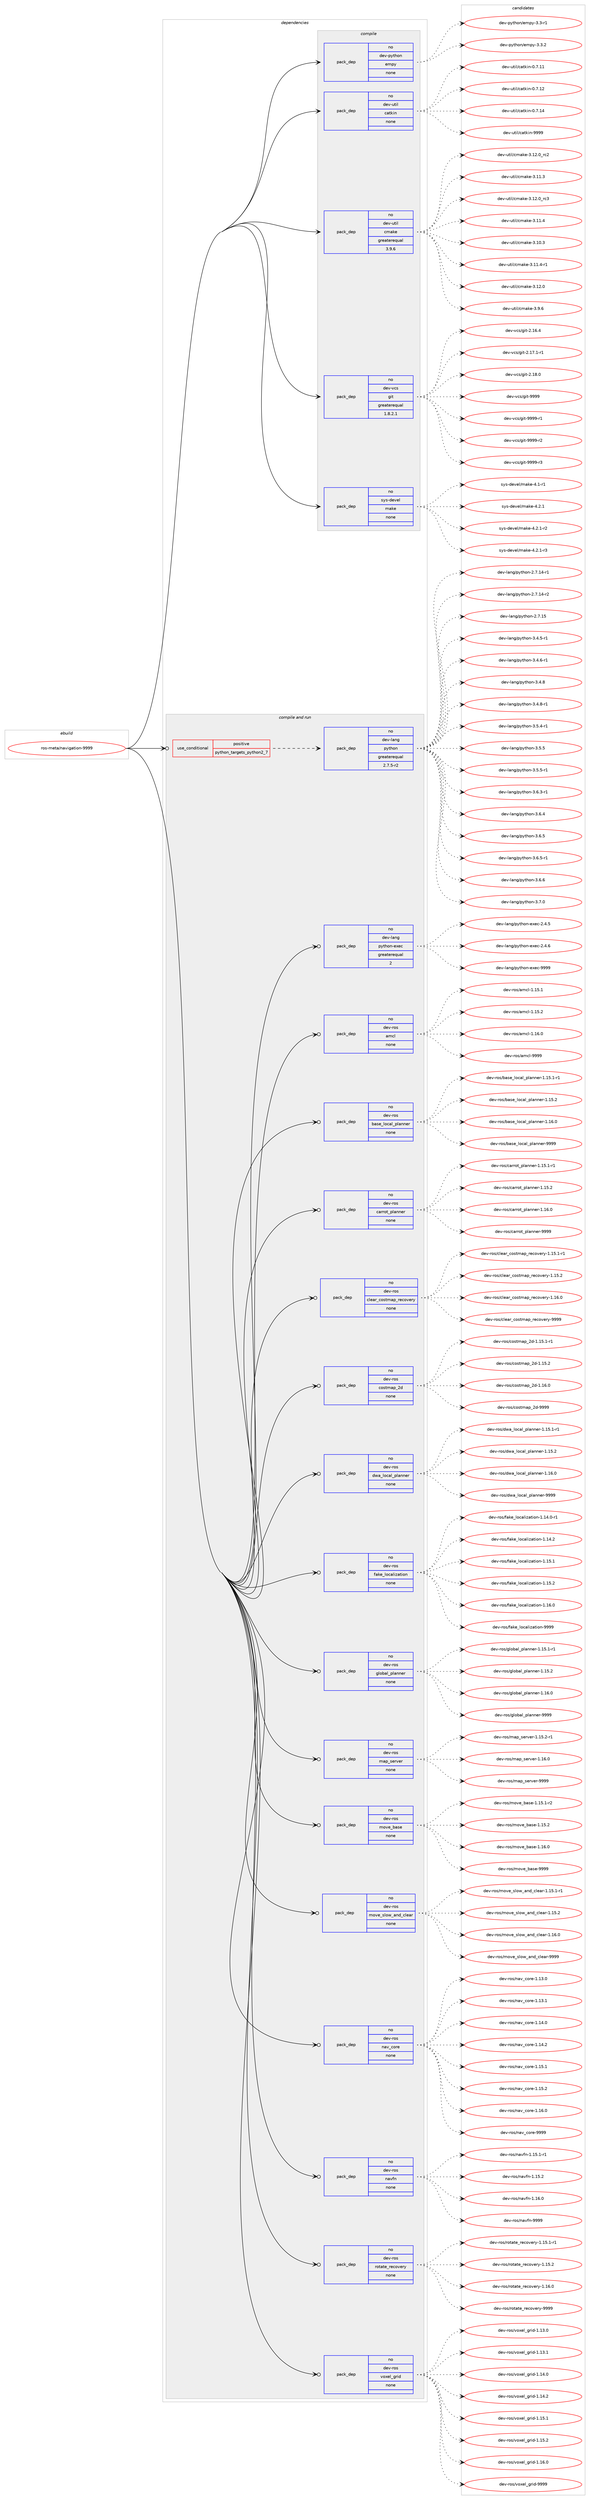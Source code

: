 digraph prolog {

# *************
# Graph options
# *************

newrank=true;
concentrate=true;
compound=true;
graph [rankdir=LR,fontname=Helvetica,fontsize=10,ranksep=1.5];#, ranksep=2.5, nodesep=0.2];
edge  [arrowhead=vee];
node  [fontname=Helvetica,fontsize=10];

# **********
# The ebuild
# **********

subgraph cluster_leftcol {
color=gray;
rank=same;
label=<<i>ebuild</i>>;
id [label="ros-meta/navigation-9999", color=red, width=4, href="../ros-meta/navigation-9999.svg"];
}

# ****************
# The dependencies
# ****************

subgraph cluster_midcol {
color=gray;
label=<<i>dependencies</i>>;
subgraph cluster_compile {
fillcolor="#eeeeee";
style=filled;
label=<<i>compile</i>>;
subgraph pack1060 {
dependency1500 [label=<<TABLE BORDER="0" CELLBORDER="1" CELLSPACING="0" CELLPADDING="4" WIDTH="220"><TR><TD ROWSPAN="6" CELLPADDING="30">pack_dep</TD></TR><TR><TD WIDTH="110">no</TD></TR><TR><TD>dev-python</TD></TR><TR><TD>empy</TD></TR><TR><TD>none</TD></TR><TR><TD></TD></TR></TABLE>>, shape=none, color=blue];
}
id:e -> dependency1500:w [weight=20,style="solid",arrowhead="vee"];
subgraph pack1061 {
dependency1501 [label=<<TABLE BORDER="0" CELLBORDER="1" CELLSPACING="0" CELLPADDING="4" WIDTH="220"><TR><TD ROWSPAN="6" CELLPADDING="30">pack_dep</TD></TR><TR><TD WIDTH="110">no</TD></TR><TR><TD>dev-util</TD></TR><TR><TD>catkin</TD></TR><TR><TD>none</TD></TR><TR><TD></TD></TR></TABLE>>, shape=none, color=blue];
}
id:e -> dependency1501:w [weight=20,style="solid",arrowhead="vee"];
subgraph pack1062 {
dependency1502 [label=<<TABLE BORDER="0" CELLBORDER="1" CELLSPACING="0" CELLPADDING="4" WIDTH="220"><TR><TD ROWSPAN="6" CELLPADDING="30">pack_dep</TD></TR><TR><TD WIDTH="110">no</TD></TR><TR><TD>dev-util</TD></TR><TR><TD>cmake</TD></TR><TR><TD>greaterequal</TD></TR><TR><TD>3.9.6</TD></TR></TABLE>>, shape=none, color=blue];
}
id:e -> dependency1502:w [weight=20,style="solid",arrowhead="vee"];
subgraph pack1063 {
dependency1503 [label=<<TABLE BORDER="0" CELLBORDER="1" CELLSPACING="0" CELLPADDING="4" WIDTH="220"><TR><TD ROWSPAN="6" CELLPADDING="30">pack_dep</TD></TR><TR><TD WIDTH="110">no</TD></TR><TR><TD>dev-vcs</TD></TR><TR><TD>git</TD></TR><TR><TD>greaterequal</TD></TR><TR><TD>1.8.2.1</TD></TR></TABLE>>, shape=none, color=blue];
}
id:e -> dependency1503:w [weight=20,style="solid",arrowhead="vee"];
subgraph pack1064 {
dependency1504 [label=<<TABLE BORDER="0" CELLBORDER="1" CELLSPACING="0" CELLPADDING="4" WIDTH="220"><TR><TD ROWSPAN="6" CELLPADDING="30">pack_dep</TD></TR><TR><TD WIDTH="110">no</TD></TR><TR><TD>sys-devel</TD></TR><TR><TD>make</TD></TR><TR><TD>none</TD></TR><TR><TD></TD></TR></TABLE>>, shape=none, color=blue];
}
id:e -> dependency1504:w [weight=20,style="solid",arrowhead="vee"];
}
subgraph cluster_compileandrun {
fillcolor="#eeeeee";
style=filled;
label=<<i>compile and run</i>>;
subgraph cond409 {
dependency1505 [label=<<TABLE BORDER="0" CELLBORDER="1" CELLSPACING="0" CELLPADDING="4"><TR><TD ROWSPAN="3" CELLPADDING="10">use_conditional</TD></TR><TR><TD>positive</TD></TR><TR><TD>python_targets_python2_7</TD></TR></TABLE>>, shape=none, color=red];
subgraph pack1065 {
dependency1506 [label=<<TABLE BORDER="0" CELLBORDER="1" CELLSPACING="0" CELLPADDING="4" WIDTH="220"><TR><TD ROWSPAN="6" CELLPADDING="30">pack_dep</TD></TR><TR><TD WIDTH="110">no</TD></TR><TR><TD>dev-lang</TD></TR><TR><TD>python</TD></TR><TR><TD>greaterequal</TD></TR><TR><TD>2.7.5-r2</TD></TR></TABLE>>, shape=none, color=blue];
}
dependency1505:e -> dependency1506:w [weight=20,style="dashed",arrowhead="vee"];
}
id:e -> dependency1505:w [weight=20,style="solid",arrowhead="odotvee"];
subgraph pack1066 {
dependency1507 [label=<<TABLE BORDER="0" CELLBORDER="1" CELLSPACING="0" CELLPADDING="4" WIDTH="220"><TR><TD ROWSPAN="6" CELLPADDING="30">pack_dep</TD></TR><TR><TD WIDTH="110">no</TD></TR><TR><TD>dev-lang</TD></TR><TR><TD>python-exec</TD></TR><TR><TD>greaterequal</TD></TR><TR><TD>2</TD></TR></TABLE>>, shape=none, color=blue];
}
id:e -> dependency1507:w [weight=20,style="solid",arrowhead="odotvee"];
subgraph pack1067 {
dependency1508 [label=<<TABLE BORDER="0" CELLBORDER="1" CELLSPACING="0" CELLPADDING="4" WIDTH="220"><TR><TD ROWSPAN="6" CELLPADDING="30">pack_dep</TD></TR><TR><TD WIDTH="110">no</TD></TR><TR><TD>dev-ros</TD></TR><TR><TD>amcl</TD></TR><TR><TD>none</TD></TR><TR><TD></TD></TR></TABLE>>, shape=none, color=blue];
}
id:e -> dependency1508:w [weight=20,style="solid",arrowhead="odotvee"];
subgraph pack1068 {
dependency1509 [label=<<TABLE BORDER="0" CELLBORDER="1" CELLSPACING="0" CELLPADDING="4" WIDTH="220"><TR><TD ROWSPAN="6" CELLPADDING="30">pack_dep</TD></TR><TR><TD WIDTH="110">no</TD></TR><TR><TD>dev-ros</TD></TR><TR><TD>base_local_planner</TD></TR><TR><TD>none</TD></TR><TR><TD></TD></TR></TABLE>>, shape=none, color=blue];
}
id:e -> dependency1509:w [weight=20,style="solid",arrowhead="odotvee"];
subgraph pack1069 {
dependency1510 [label=<<TABLE BORDER="0" CELLBORDER="1" CELLSPACING="0" CELLPADDING="4" WIDTH="220"><TR><TD ROWSPAN="6" CELLPADDING="30">pack_dep</TD></TR><TR><TD WIDTH="110">no</TD></TR><TR><TD>dev-ros</TD></TR><TR><TD>carrot_planner</TD></TR><TR><TD>none</TD></TR><TR><TD></TD></TR></TABLE>>, shape=none, color=blue];
}
id:e -> dependency1510:w [weight=20,style="solid",arrowhead="odotvee"];
subgraph pack1070 {
dependency1511 [label=<<TABLE BORDER="0" CELLBORDER="1" CELLSPACING="0" CELLPADDING="4" WIDTH="220"><TR><TD ROWSPAN="6" CELLPADDING="30">pack_dep</TD></TR><TR><TD WIDTH="110">no</TD></TR><TR><TD>dev-ros</TD></TR><TR><TD>clear_costmap_recovery</TD></TR><TR><TD>none</TD></TR><TR><TD></TD></TR></TABLE>>, shape=none, color=blue];
}
id:e -> dependency1511:w [weight=20,style="solid",arrowhead="odotvee"];
subgraph pack1071 {
dependency1512 [label=<<TABLE BORDER="0" CELLBORDER="1" CELLSPACING="0" CELLPADDING="4" WIDTH="220"><TR><TD ROWSPAN="6" CELLPADDING="30">pack_dep</TD></TR><TR><TD WIDTH="110">no</TD></TR><TR><TD>dev-ros</TD></TR><TR><TD>costmap_2d</TD></TR><TR><TD>none</TD></TR><TR><TD></TD></TR></TABLE>>, shape=none, color=blue];
}
id:e -> dependency1512:w [weight=20,style="solid",arrowhead="odotvee"];
subgraph pack1072 {
dependency1513 [label=<<TABLE BORDER="0" CELLBORDER="1" CELLSPACING="0" CELLPADDING="4" WIDTH="220"><TR><TD ROWSPAN="6" CELLPADDING="30">pack_dep</TD></TR><TR><TD WIDTH="110">no</TD></TR><TR><TD>dev-ros</TD></TR><TR><TD>dwa_local_planner</TD></TR><TR><TD>none</TD></TR><TR><TD></TD></TR></TABLE>>, shape=none, color=blue];
}
id:e -> dependency1513:w [weight=20,style="solid",arrowhead="odotvee"];
subgraph pack1073 {
dependency1514 [label=<<TABLE BORDER="0" CELLBORDER="1" CELLSPACING="0" CELLPADDING="4" WIDTH="220"><TR><TD ROWSPAN="6" CELLPADDING="30">pack_dep</TD></TR><TR><TD WIDTH="110">no</TD></TR><TR><TD>dev-ros</TD></TR><TR><TD>fake_localization</TD></TR><TR><TD>none</TD></TR><TR><TD></TD></TR></TABLE>>, shape=none, color=blue];
}
id:e -> dependency1514:w [weight=20,style="solid",arrowhead="odotvee"];
subgraph pack1074 {
dependency1515 [label=<<TABLE BORDER="0" CELLBORDER="1" CELLSPACING="0" CELLPADDING="4" WIDTH="220"><TR><TD ROWSPAN="6" CELLPADDING="30">pack_dep</TD></TR><TR><TD WIDTH="110">no</TD></TR><TR><TD>dev-ros</TD></TR><TR><TD>global_planner</TD></TR><TR><TD>none</TD></TR><TR><TD></TD></TR></TABLE>>, shape=none, color=blue];
}
id:e -> dependency1515:w [weight=20,style="solid",arrowhead="odotvee"];
subgraph pack1075 {
dependency1516 [label=<<TABLE BORDER="0" CELLBORDER="1" CELLSPACING="0" CELLPADDING="4" WIDTH="220"><TR><TD ROWSPAN="6" CELLPADDING="30">pack_dep</TD></TR><TR><TD WIDTH="110">no</TD></TR><TR><TD>dev-ros</TD></TR><TR><TD>map_server</TD></TR><TR><TD>none</TD></TR><TR><TD></TD></TR></TABLE>>, shape=none, color=blue];
}
id:e -> dependency1516:w [weight=20,style="solid",arrowhead="odotvee"];
subgraph pack1076 {
dependency1517 [label=<<TABLE BORDER="0" CELLBORDER="1" CELLSPACING="0" CELLPADDING="4" WIDTH="220"><TR><TD ROWSPAN="6" CELLPADDING="30">pack_dep</TD></TR><TR><TD WIDTH="110">no</TD></TR><TR><TD>dev-ros</TD></TR><TR><TD>move_base</TD></TR><TR><TD>none</TD></TR><TR><TD></TD></TR></TABLE>>, shape=none, color=blue];
}
id:e -> dependency1517:w [weight=20,style="solid",arrowhead="odotvee"];
subgraph pack1077 {
dependency1518 [label=<<TABLE BORDER="0" CELLBORDER="1" CELLSPACING="0" CELLPADDING="4" WIDTH="220"><TR><TD ROWSPAN="6" CELLPADDING="30">pack_dep</TD></TR><TR><TD WIDTH="110">no</TD></TR><TR><TD>dev-ros</TD></TR><TR><TD>move_slow_and_clear</TD></TR><TR><TD>none</TD></TR><TR><TD></TD></TR></TABLE>>, shape=none, color=blue];
}
id:e -> dependency1518:w [weight=20,style="solid",arrowhead="odotvee"];
subgraph pack1078 {
dependency1519 [label=<<TABLE BORDER="0" CELLBORDER="1" CELLSPACING="0" CELLPADDING="4" WIDTH="220"><TR><TD ROWSPAN="6" CELLPADDING="30">pack_dep</TD></TR><TR><TD WIDTH="110">no</TD></TR><TR><TD>dev-ros</TD></TR><TR><TD>nav_core</TD></TR><TR><TD>none</TD></TR><TR><TD></TD></TR></TABLE>>, shape=none, color=blue];
}
id:e -> dependency1519:w [weight=20,style="solid",arrowhead="odotvee"];
subgraph pack1079 {
dependency1520 [label=<<TABLE BORDER="0" CELLBORDER="1" CELLSPACING="0" CELLPADDING="4" WIDTH="220"><TR><TD ROWSPAN="6" CELLPADDING="30">pack_dep</TD></TR><TR><TD WIDTH="110">no</TD></TR><TR><TD>dev-ros</TD></TR><TR><TD>navfn</TD></TR><TR><TD>none</TD></TR><TR><TD></TD></TR></TABLE>>, shape=none, color=blue];
}
id:e -> dependency1520:w [weight=20,style="solid",arrowhead="odotvee"];
subgraph pack1080 {
dependency1521 [label=<<TABLE BORDER="0" CELLBORDER="1" CELLSPACING="0" CELLPADDING="4" WIDTH="220"><TR><TD ROWSPAN="6" CELLPADDING="30">pack_dep</TD></TR><TR><TD WIDTH="110">no</TD></TR><TR><TD>dev-ros</TD></TR><TR><TD>rotate_recovery</TD></TR><TR><TD>none</TD></TR><TR><TD></TD></TR></TABLE>>, shape=none, color=blue];
}
id:e -> dependency1521:w [weight=20,style="solid",arrowhead="odotvee"];
subgraph pack1081 {
dependency1522 [label=<<TABLE BORDER="0" CELLBORDER="1" CELLSPACING="0" CELLPADDING="4" WIDTH="220"><TR><TD ROWSPAN="6" CELLPADDING="30">pack_dep</TD></TR><TR><TD WIDTH="110">no</TD></TR><TR><TD>dev-ros</TD></TR><TR><TD>voxel_grid</TD></TR><TR><TD>none</TD></TR><TR><TD></TD></TR></TABLE>>, shape=none, color=blue];
}
id:e -> dependency1522:w [weight=20,style="solid",arrowhead="odotvee"];
}
subgraph cluster_run {
fillcolor="#eeeeee";
style=filled;
label=<<i>run</i>>;
}
}

# **************
# The candidates
# **************

subgraph cluster_choices {
rank=same;
color=gray;
label=<<i>candidates</i>>;

subgraph choice1060 {
color=black;
nodesep=1;
choice1001011184511212111610411111047101109112121455146514511449 [label="dev-python/empy-3.3-r1", color=red, width=4,href="../dev-python/empy-3.3-r1.svg"];
choice1001011184511212111610411111047101109112121455146514650 [label="dev-python/empy-3.3.2", color=red, width=4,href="../dev-python/empy-3.3.2.svg"];
dependency1500:e -> choice1001011184511212111610411111047101109112121455146514511449:w [style=dotted,weight="100"];
dependency1500:e -> choice1001011184511212111610411111047101109112121455146514650:w [style=dotted,weight="100"];
}
subgraph choice1061 {
color=black;
nodesep=1;
choice1001011184511711610510847999711610710511045484655464949 [label="dev-util/catkin-0.7.11", color=red, width=4,href="../dev-util/catkin-0.7.11.svg"];
choice1001011184511711610510847999711610710511045484655464950 [label="dev-util/catkin-0.7.12", color=red, width=4,href="../dev-util/catkin-0.7.12.svg"];
choice1001011184511711610510847999711610710511045484655464952 [label="dev-util/catkin-0.7.14", color=red, width=4,href="../dev-util/catkin-0.7.14.svg"];
choice100101118451171161051084799971161071051104557575757 [label="dev-util/catkin-9999", color=red, width=4,href="../dev-util/catkin-9999.svg"];
dependency1501:e -> choice1001011184511711610510847999711610710511045484655464949:w [style=dotted,weight="100"];
dependency1501:e -> choice1001011184511711610510847999711610710511045484655464950:w [style=dotted,weight="100"];
dependency1501:e -> choice1001011184511711610510847999711610710511045484655464952:w [style=dotted,weight="100"];
dependency1501:e -> choice100101118451171161051084799971161071051104557575757:w [style=dotted,weight="100"];
}
subgraph choice1062 {
color=black;
nodesep=1;
choice1001011184511711610510847991099710710145514649504648951149950 [label="dev-util/cmake-3.12.0_rc2", color=red, width=4,href="../dev-util/cmake-3.12.0_rc2.svg"];
choice1001011184511711610510847991099710710145514649494651 [label="dev-util/cmake-3.11.3", color=red, width=4,href="../dev-util/cmake-3.11.3.svg"];
choice1001011184511711610510847991099710710145514649504648951149951 [label="dev-util/cmake-3.12.0_rc3", color=red, width=4,href="../dev-util/cmake-3.12.0_rc3.svg"];
choice1001011184511711610510847991099710710145514649494652 [label="dev-util/cmake-3.11.4", color=red, width=4,href="../dev-util/cmake-3.11.4.svg"];
choice1001011184511711610510847991099710710145514649484651 [label="dev-util/cmake-3.10.3", color=red, width=4,href="../dev-util/cmake-3.10.3.svg"];
choice10010111845117116105108479910997107101455146494946524511449 [label="dev-util/cmake-3.11.4-r1", color=red, width=4,href="../dev-util/cmake-3.11.4-r1.svg"];
choice1001011184511711610510847991099710710145514649504648 [label="dev-util/cmake-3.12.0", color=red, width=4,href="../dev-util/cmake-3.12.0.svg"];
choice10010111845117116105108479910997107101455146574654 [label="dev-util/cmake-3.9.6", color=red, width=4,href="../dev-util/cmake-3.9.6.svg"];
dependency1502:e -> choice1001011184511711610510847991099710710145514649504648951149950:w [style=dotted,weight="100"];
dependency1502:e -> choice1001011184511711610510847991099710710145514649494651:w [style=dotted,weight="100"];
dependency1502:e -> choice1001011184511711610510847991099710710145514649504648951149951:w [style=dotted,weight="100"];
dependency1502:e -> choice1001011184511711610510847991099710710145514649494652:w [style=dotted,weight="100"];
dependency1502:e -> choice1001011184511711610510847991099710710145514649484651:w [style=dotted,weight="100"];
dependency1502:e -> choice10010111845117116105108479910997107101455146494946524511449:w [style=dotted,weight="100"];
dependency1502:e -> choice1001011184511711610510847991099710710145514649504648:w [style=dotted,weight="100"];
dependency1502:e -> choice10010111845117116105108479910997107101455146574654:w [style=dotted,weight="100"];
}
subgraph choice1063 {
color=black;
nodesep=1;
choice10010111845118991154710310511645504649544652 [label="dev-vcs/git-2.16.4", color=red, width=4,href="../dev-vcs/git-2.16.4.svg"];
choice100101118451189911547103105116455046495546494511449 [label="dev-vcs/git-2.17.1-r1", color=red, width=4,href="../dev-vcs/git-2.17.1-r1.svg"];
choice10010111845118991154710310511645504649564648 [label="dev-vcs/git-2.18.0", color=red, width=4,href="../dev-vcs/git-2.18.0.svg"];
choice1001011184511899115471031051164557575757 [label="dev-vcs/git-9999", color=red, width=4,href="../dev-vcs/git-9999.svg"];
choice10010111845118991154710310511645575757574511449 [label="dev-vcs/git-9999-r1", color=red, width=4,href="../dev-vcs/git-9999-r1.svg"];
choice10010111845118991154710310511645575757574511450 [label="dev-vcs/git-9999-r2", color=red, width=4,href="../dev-vcs/git-9999-r2.svg"];
choice10010111845118991154710310511645575757574511451 [label="dev-vcs/git-9999-r3", color=red, width=4,href="../dev-vcs/git-9999-r3.svg"];
dependency1503:e -> choice10010111845118991154710310511645504649544652:w [style=dotted,weight="100"];
dependency1503:e -> choice100101118451189911547103105116455046495546494511449:w [style=dotted,weight="100"];
dependency1503:e -> choice10010111845118991154710310511645504649564648:w [style=dotted,weight="100"];
dependency1503:e -> choice1001011184511899115471031051164557575757:w [style=dotted,weight="100"];
dependency1503:e -> choice10010111845118991154710310511645575757574511449:w [style=dotted,weight="100"];
dependency1503:e -> choice10010111845118991154710310511645575757574511450:w [style=dotted,weight="100"];
dependency1503:e -> choice10010111845118991154710310511645575757574511451:w [style=dotted,weight="100"];
}
subgraph choice1064 {
color=black;
nodesep=1;
choice115121115451001011181011084710997107101455246494511449 [label="sys-devel/make-4.1-r1", color=red, width=4,href="../sys-devel/make-4.1-r1.svg"];
choice115121115451001011181011084710997107101455246504649 [label="sys-devel/make-4.2.1", color=red, width=4,href="../sys-devel/make-4.2.1.svg"];
choice1151211154510010111810110847109971071014552465046494511450 [label="sys-devel/make-4.2.1-r2", color=red, width=4,href="../sys-devel/make-4.2.1-r2.svg"];
choice1151211154510010111810110847109971071014552465046494511451 [label="sys-devel/make-4.2.1-r3", color=red, width=4,href="../sys-devel/make-4.2.1-r3.svg"];
dependency1504:e -> choice115121115451001011181011084710997107101455246494511449:w [style=dotted,weight="100"];
dependency1504:e -> choice115121115451001011181011084710997107101455246504649:w [style=dotted,weight="100"];
dependency1504:e -> choice1151211154510010111810110847109971071014552465046494511450:w [style=dotted,weight="100"];
dependency1504:e -> choice1151211154510010111810110847109971071014552465046494511451:w [style=dotted,weight="100"];
}
subgraph choice1065 {
color=black;
nodesep=1;
choice100101118451089711010347112121116104111110455046554649524511449 [label="dev-lang/python-2.7.14-r1", color=red, width=4,href="../dev-lang/python-2.7.14-r1.svg"];
choice100101118451089711010347112121116104111110455046554649524511450 [label="dev-lang/python-2.7.14-r2", color=red, width=4,href="../dev-lang/python-2.7.14-r2.svg"];
choice10010111845108971101034711212111610411111045504655464953 [label="dev-lang/python-2.7.15", color=red, width=4,href="../dev-lang/python-2.7.15.svg"];
choice1001011184510897110103471121211161041111104551465246534511449 [label="dev-lang/python-3.4.5-r1", color=red, width=4,href="../dev-lang/python-3.4.5-r1.svg"];
choice1001011184510897110103471121211161041111104551465246544511449 [label="dev-lang/python-3.4.6-r1", color=red, width=4,href="../dev-lang/python-3.4.6-r1.svg"];
choice100101118451089711010347112121116104111110455146524656 [label="dev-lang/python-3.4.8", color=red, width=4,href="../dev-lang/python-3.4.8.svg"];
choice1001011184510897110103471121211161041111104551465246564511449 [label="dev-lang/python-3.4.8-r1", color=red, width=4,href="../dev-lang/python-3.4.8-r1.svg"];
choice1001011184510897110103471121211161041111104551465346524511449 [label="dev-lang/python-3.5.4-r1", color=red, width=4,href="../dev-lang/python-3.5.4-r1.svg"];
choice100101118451089711010347112121116104111110455146534653 [label="dev-lang/python-3.5.5", color=red, width=4,href="../dev-lang/python-3.5.5.svg"];
choice1001011184510897110103471121211161041111104551465346534511449 [label="dev-lang/python-3.5.5-r1", color=red, width=4,href="../dev-lang/python-3.5.5-r1.svg"];
choice1001011184510897110103471121211161041111104551465446514511449 [label="dev-lang/python-3.6.3-r1", color=red, width=4,href="../dev-lang/python-3.6.3-r1.svg"];
choice100101118451089711010347112121116104111110455146544652 [label="dev-lang/python-3.6.4", color=red, width=4,href="../dev-lang/python-3.6.4.svg"];
choice100101118451089711010347112121116104111110455146544653 [label="dev-lang/python-3.6.5", color=red, width=4,href="../dev-lang/python-3.6.5.svg"];
choice1001011184510897110103471121211161041111104551465446534511449 [label="dev-lang/python-3.6.5-r1", color=red, width=4,href="../dev-lang/python-3.6.5-r1.svg"];
choice100101118451089711010347112121116104111110455146544654 [label="dev-lang/python-3.6.6", color=red, width=4,href="../dev-lang/python-3.6.6.svg"];
choice100101118451089711010347112121116104111110455146554648 [label="dev-lang/python-3.7.0", color=red, width=4,href="../dev-lang/python-3.7.0.svg"];
dependency1506:e -> choice100101118451089711010347112121116104111110455046554649524511449:w [style=dotted,weight="100"];
dependency1506:e -> choice100101118451089711010347112121116104111110455046554649524511450:w [style=dotted,weight="100"];
dependency1506:e -> choice10010111845108971101034711212111610411111045504655464953:w [style=dotted,weight="100"];
dependency1506:e -> choice1001011184510897110103471121211161041111104551465246534511449:w [style=dotted,weight="100"];
dependency1506:e -> choice1001011184510897110103471121211161041111104551465246544511449:w [style=dotted,weight="100"];
dependency1506:e -> choice100101118451089711010347112121116104111110455146524656:w [style=dotted,weight="100"];
dependency1506:e -> choice1001011184510897110103471121211161041111104551465246564511449:w [style=dotted,weight="100"];
dependency1506:e -> choice1001011184510897110103471121211161041111104551465346524511449:w [style=dotted,weight="100"];
dependency1506:e -> choice100101118451089711010347112121116104111110455146534653:w [style=dotted,weight="100"];
dependency1506:e -> choice1001011184510897110103471121211161041111104551465346534511449:w [style=dotted,weight="100"];
dependency1506:e -> choice1001011184510897110103471121211161041111104551465446514511449:w [style=dotted,weight="100"];
dependency1506:e -> choice100101118451089711010347112121116104111110455146544652:w [style=dotted,weight="100"];
dependency1506:e -> choice100101118451089711010347112121116104111110455146544653:w [style=dotted,weight="100"];
dependency1506:e -> choice1001011184510897110103471121211161041111104551465446534511449:w [style=dotted,weight="100"];
dependency1506:e -> choice100101118451089711010347112121116104111110455146544654:w [style=dotted,weight="100"];
dependency1506:e -> choice100101118451089711010347112121116104111110455146554648:w [style=dotted,weight="100"];
}
subgraph choice1066 {
color=black;
nodesep=1;
choice1001011184510897110103471121211161041111104510112010199455046524653 [label="dev-lang/python-exec-2.4.5", color=red, width=4,href="../dev-lang/python-exec-2.4.5.svg"];
choice1001011184510897110103471121211161041111104510112010199455046524654 [label="dev-lang/python-exec-2.4.6", color=red, width=4,href="../dev-lang/python-exec-2.4.6.svg"];
choice10010111845108971101034711212111610411111045101120101994557575757 [label="dev-lang/python-exec-9999", color=red, width=4,href="../dev-lang/python-exec-9999.svg"];
dependency1507:e -> choice1001011184510897110103471121211161041111104510112010199455046524653:w [style=dotted,weight="100"];
dependency1507:e -> choice1001011184510897110103471121211161041111104510112010199455046524654:w [style=dotted,weight="100"];
dependency1507:e -> choice10010111845108971101034711212111610411111045101120101994557575757:w [style=dotted,weight="100"];
}
subgraph choice1067 {
color=black;
nodesep=1;
choice1001011184511411111547971099910845494649534649 [label="dev-ros/amcl-1.15.1", color=red, width=4,href="../dev-ros/amcl-1.15.1.svg"];
choice1001011184511411111547971099910845494649534650 [label="dev-ros/amcl-1.15.2", color=red, width=4,href="../dev-ros/amcl-1.15.2.svg"];
choice1001011184511411111547971099910845494649544648 [label="dev-ros/amcl-1.16.0", color=red, width=4,href="../dev-ros/amcl-1.16.0.svg"];
choice100101118451141111154797109991084557575757 [label="dev-ros/amcl-9999", color=red, width=4,href="../dev-ros/amcl-9999.svg"];
dependency1508:e -> choice1001011184511411111547971099910845494649534649:w [style=dotted,weight="100"];
dependency1508:e -> choice1001011184511411111547971099910845494649534650:w [style=dotted,weight="100"];
dependency1508:e -> choice1001011184511411111547971099910845494649544648:w [style=dotted,weight="100"];
dependency1508:e -> choice100101118451141111154797109991084557575757:w [style=dotted,weight="100"];
}
subgraph choice1068 {
color=black;
nodesep=1;
choice100101118451141111154798971151019510811199971089511210897110110101114454946495346494511449 [label="dev-ros/base_local_planner-1.15.1-r1", color=red, width=4,href="../dev-ros/base_local_planner-1.15.1-r1.svg"];
choice10010111845114111115479897115101951081119997108951121089711011010111445494649534650 [label="dev-ros/base_local_planner-1.15.2", color=red, width=4,href="../dev-ros/base_local_planner-1.15.2.svg"];
choice10010111845114111115479897115101951081119997108951121089711011010111445494649544648 [label="dev-ros/base_local_planner-1.16.0", color=red, width=4,href="../dev-ros/base_local_planner-1.16.0.svg"];
choice1001011184511411111547989711510195108111999710895112108971101101011144557575757 [label="dev-ros/base_local_planner-9999", color=red, width=4,href="../dev-ros/base_local_planner-9999.svg"];
dependency1509:e -> choice100101118451141111154798971151019510811199971089511210897110110101114454946495346494511449:w [style=dotted,weight="100"];
dependency1509:e -> choice10010111845114111115479897115101951081119997108951121089711011010111445494649534650:w [style=dotted,weight="100"];
dependency1509:e -> choice10010111845114111115479897115101951081119997108951121089711011010111445494649544648:w [style=dotted,weight="100"];
dependency1509:e -> choice1001011184511411111547989711510195108111999710895112108971101101011144557575757:w [style=dotted,weight="100"];
}
subgraph choice1069 {
color=black;
nodesep=1;
choice100101118451141111154799971141141111169511210897110110101114454946495346494511449 [label="dev-ros/carrot_planner-1.15.1-r1", color=red, width=4,href="../dev-ros/carrot_planner-1.15.1-r1.svg"];
choice10010111845114111115479997114114111116951121089711011010111445494649534650 [label="dev-ros/carrot_planner-1.15.2", color=red, width=4,href="../dev-ros/carrot_planner-1.15.2.svg"];
choice10010111845114111115479997114114111116951121089711011010111445494649544648 [label="dev-ros/carrot_planner-1.16.0", color=red, width=4,href="../dev-ros/carrot_planner-1.16.0.svg"];
choice1001011184511411111547999711411411111695112108971101101011144557575757 [label="dev-ros/carrot_planner-9999", color=red, width=4,href="../dev-ros/carrot_planner-9999.svg"];
dependency1510:e -> choice100101118451141111154799971141141111169511210897110110101114454946495346494511449:w [style=dotted,weight="100"];
dependency1510:e -> choice10010111845114111115479997114114111116951121089711011010111445494649534650:w [style=dotted,weight="100"];
dependency1510:e -> choice10010111845114111115479997114114111116951121089711011010111445494649544648:w [style=dotted,weight="100"];
dependency1510:e -> choice1001011184511411111547999711411411111695112108971101101011144557575757:w [style=dotted,weight="100"];
}
subgraph choice1070 {
color=black;
nodesep=1;
choice100101118451141111154799108101971149599111115116109971129511410199111118101114121454946495346494511449 [label="dev-ros/clear_costmap_recovery-1.15.1-r1", color=red, width=4,href="../dev-ros/clear_costmap_recovery-1.15.1-r1.svg"];
choice10010111845114111115479910810197114959911111511610997112951141019911111810111412145494649534650 [label="dev-ros/clear_costmap_recovery-1.15.2", color=red, width=4,href="../dev-ros/clear_costmap_recovery-1.15.2.svg"];
choice10010111845114111115479910810197114959911111511610997112951141019911111810111412145494649544648 [label="dev-ros/clear_costmap_recovery-1.16.0", color=red, width=4,href="../dev-ros/clear_costmap_recovery-1.16.0.svg"];
choice1001011184511411111547991081019711495991111151161099711295114101991111181011141214557575757 [label="dev-ros/clear_costmap_recovery-9999", color=red, width=4,href="../dev-ros/clear_costmap_recovery-9999.svg"];
dependency1511:e -> choice100101118451141111154799108101971149599111115116109971129511410199111118101114121454946495346494511449:w [style=dotted,weight="100"];
dependency1511:e -> choice10010111845114111115479910810197114959911111511610997112951141019911111810111412145494649534650:w [style=dotted,weight="100"];
dependency1511:e -> choice10010111845114111115479910810197114959911111511610997112951141019911111810111412145494649544648:w [style=dotted,weight="100"];
dependency1511:e -> choice1001011184511411111547991081019711495991111151161099711295114101991111181011141214557575757:w [style=dotted,weight="100"];
}
subgraph choice1071 {
color=black;
nodesep=1;
choice100101118451141111154799111115116109971129550100454946495346494511449 [label="dev-ros/costmap_2d-1.15.1-r1", color=red, width=4,href="../dev-ros/costmap_2d-1.15.1-r1.svg"];
choice10010111845114111115479911111511610997112955010045494649534650 [label="dev-ros/costmap_2d-1.15.2", color=red, width=4,href="../dev-ros/costmap_2d-1.15.2.svg"];
choice10010111845114111115479911111511610997112955010045494649544648 [label="dev-ros/costmap_2d-1.16.0", color=red, width=4,href="../dev-ros/costmap_2d-1.16.0.svg"];
choice1001011184511411111547991111151161099711295501004557575757 [label="dev-ros/costmap_2d-9999", color=red, width=4,href="../dev-ros/costmap_2d-9999.svg"];
dependency1512:e -> choice100101118451141111154799111115116109971129550100454946495346494511449:w [style=dotted,weight="100"];
dependency1512:e -> choice10010111845114111115479911111511610997112955010045494649534650:w [style=dotted,weight="100"];
dependency1512:e -> choice10010111845114111115479911111511610997112955010045494649544648:w [style=dotted,weight="100"];
dependency1512:e -> choice1001011184511411111547991111151161099711295501004557575757:w [style=dotted,weight="100"];
}
subgraph choice1072 {
color=black;
nodesep=1;
choice1001011184511411111547100119979510811199971089511210897110110101114454946495346494511449 [label="dev-ros/dwa_local_planner-1.15.1-r1", color=red, width=4,href="../dev-ros/dwa_local_planner-1.15.1-r1.svg"];
choice100101118451141111154710011997951081119997108951121089711011010111445494649534650 [label="dev-ros/dwa_local_planner-1.15.2", color=red, width=4,href="../dev-ros/dwa_local_planner-1.15.2.svg"];
choice100101118451141111154710011997951081119997108951121089711011010111445494649544648 [label="dev-ros/dwa_local_planner-1.16.0", color=red, width=4,href="../dev-ros/dwa_local_planner-1.16.0.svg"];
choice10010111845114111115471001199795108111999710895112108971101101011144557575757 [label="dev-ros/dwa_local_planner-9999", color=red, width=4,href="../dev-ros/dwa_local_planner-9999.svg"];
dependency1513:e -> choice1001011184511411111547100119979510811199971089511210897110110101114454946495346494511449:w [style=dotted,weight="100"];
dependency1513:e -> choice100101118451141111154710011997951081119997108951121089711011010111445494649534650:w [style=dotted,weight="100"];
dependency1513:e -> choice100101118451141111154710011997951081119997108951121089711011010111445494649544648:w [style=dotted,weight="100"];
dependency1513:e -> choice10010111845114111115471001199795108111999710895112108971101101011144557575757:w [style=dotted,weight="100"];
}
subgraph choice1073 {
color=black;
nodesep=1;
choice10010111845114111115471029710710195108111999710810512297116105111110454946495246484511449 [label="dev-ros/fake_localization-1.14.0-r1", color=red, width=4,href="../dev-ros/fake_localization-1.14.0-r1.svg"];
choice1001011184511411111547102971071019510811199971081051229711610511111045494649524650 [label="dev-ros/fake_localization-1.14.2", color=red, width=4,href="../dev-ros/fake_localization-1.14.2.svg"];
choice1001011184511411111547102971071019510811199971081051229711610511111045494649534649 [label="dev-ros/fake_localization-1.15.1", color=red, width=4,href="../dev-ros/fake_localization-1.15.1.svg"];
choice1001011184511411111547102971071019510811199971081051229711610511111045494649534650 [label="dev-ros/fake_localization-1.15.2", color=red, width=4,href="../dev-ros/fake_localization-1.15.2.svg"];
choice1001011184511411111547102971071019510811199971081051229711610511111045494649544648 [label="dev-ros/fake_localization-1.16.0", color=red, width=4,href="../dev-ros/fake_localization-1.16.0.svg"];
choice100101118451141111154710297107101951081119997108105122971161051111104557575757 [label="dev-ros/fake_localization-9999", color=red, width=4,href="../dev-ros/fake_localization-9999.svg"];
dependency1514:e -> choice10010111845114111115471029710710195108111999710810512297116105111110454946495246484511449:w [style=dotted,weight="100"];
dependency1514:e -> choice1001011184511411111547102971071019510811199971081051229711610511111045494649524650:w [style=dotted,weight="100"];
dependency1514:e -> choice1001011184511411111547102971071019510811199971081051229711610511111045494649534649:w [style=dotted,weight="100"];
dependency1514:e -> choice1001011184511411111547102971071019510811199971081051229711610511111045494649534650:w [style=dotted,weight="100"];
dependency1514:e -> choice1001011184511411111547102971071019510811199971081051229711610511111045494649544648:w [style=dotted,weight="100"];
dependency1514:e -> choice100101118451141111154710297107101951081119997108105122971161051111104557575757:w [style=dotted,weight="100"];
}
subgraph choice1074 {
color=black;
nodesep=1;
choice100101118451141111154710310811198971089511210897110110101114454946495346494511449 [label="dev-ros/global_planner-1.15.1-r1", color=red, width=4,href="../dev-ros/global_planner-1.15.1-r1.svg"];
choice10010111845114111115471031081119897108951121089711011010111445494649534650 [label="dev-ros/global_planner-1.15.2", color=red, width=4,href="../dev-ros/global_planner-1.15.2.svg"];
choice10010111845114111115471031081119897108951121089711011010111445494649544648 [label="dev-ros/global_planner-1.16.0", color=red, width=4,href="../dev-ros/global_planner-1.16.0.svg"];
choice1001011184511411111547103108111989710895112108971101101011144557575757 [label="dev-ros/global_planner-9999", color=red, width=4,href="../dev-ros/global_planner-9999.svg"];
dependency1515:e -> choice100101118451141111154710310811198971089511210897110110101114454946495346494511449:w [style=dotted,weight="100"];
dependency1515:e -> choice10010111845114111115471031081119897108951121089711011010111445494649534650:w [style=dotted,weight="100"];
dependency1515:e -> choice10010111845114111115471031081119897108951121089711011010111445494649544648:w [style=dotted,weight="100"];
dependency1515:e -> choice1001011184511411111547103108111989710895112108971101101011144557575757:w [style=dotted,weight="100"];
}
subgraph choice1075 {
color=black;
nodesep=1;
choice10010111845114111115471099711295115101114118101114454946495346504511449 [label="dev-ros/map_server-1.15.2-r1", color=red, width=4,href="../dev-ros/map_server-1.15.2-r1.svg"];
choice1001011184511411111547109971129511510111411810111445494649544648 [label="dev-ros/map_server-1.16.0", color=red, width=4,href="../dev-ros/map_server-1.16.0.svg"];
choice100101118451141111154710997112951151011141181011144557575757 [label="dev-ros/map_server-9999", color=red, width=4,href="../dev-ros/map_server-9999.svg"];
dependency1516:e -> choice10010111845114111115471099711295115101114118101114454946495346504511449:w [style=dotted,weight="100"];
dependency1516:e -> choice1001011184511411111547109971129511510111411810111445494649544648:w [style=dotted,weight="100"];
dependency1516:e -> choice100101118451141111154710997112951151011141181011144557575757:w [style=dotted,weight="100"];
}
subgraph choice1076 {
color=black;
nodesep=1;
choice1001011184511411111547109111118101959897115101454946495346494511450 [label="dev-ros/move_base-1.15.1-r2", color=red, width=4,href="../dev-ros/move_base-1.15.1-r2.svg"];
choice100101118451141111154710911111810195989711510145494649534650 [label="dev-ros/move_base-1.15.2", color=red, width=4,href="../dev-ros/move_base-1.15.2.svg"];
choice100101118451141111154710911111810195989711510145494649544648 [label="dev-ros/move_base-1.16.0", color=red, width=4,href="../dev-ros/move_base-1.16.0.svg"];
choice10010111845114111115471091111181019598971151014557575757 [label="dev-ros/move_base-9999", color=red, width=4,href="../dev-ros/move_base-9999.svg"];
dependency1517:e -> choice1001011184511411111547109111118101959897115101454946495346494511450:w [style=dotted,weight="100"];
dependency1517:e -> choice100101118451141111154710911111810195989711510145494649534650:w [style=dotted,weight="100"];
dependency1517:e -> choice100101118451141111154710911111810195989711510145494649544648:w [style=dotted,weight="100"];
dependency1517:e -> choice10010111845114111115471091111181019598971151014557575757:w [style=dotted,weight="100"];
}
subgraph choice1077 {
color=black;
nodesep=1;
choice1001011184511411111547109111118101951151081111199597110100959910810197114454946495346494511449 [label="dev-ros/move_slow_and_clear-1.15.1-r1", color=red, width=4,href="../dev-ros/move_slow_and_clear-1.15.1-r1.svg"];
choice100101118451141111154710911111810195115108111119959711010095991081019711445494649534650 [label="dev-ros/move_slow_and_clear-1.15.2", color=red, width=4,href="../dev-ros/move_slow_and_clear-1.15.2.svg"];
choice100101118451141111154710911111810195115108111119959711010095991081019711445494649544648 [label="dev-ros/move_slow_and_clear-1.16.0", color=red, width=4,href="../dev-ros/move_slow_and_clear-1.16.0.svg"];
choice10010111845114111115471091111181019511510811111995971101009599108101971144557575757 [label="dev-ros/move_slow_and_clear-9999", color=red, width=4,href="../dev-ros/move_slow_and_clear-9999.svg"];
dependency1518:e -> choice1001011184511411111547109111118101951151081111199597110100959910810197114454946495346494511449:w [style=dotted,weight="100"];
dependency1518:e -> choice100101118451141111154710911111810195115108111119959711010095991081019711445494649534650:w [style=dotted,weight="100"];
dependency1518:e -> choice100101118451141111154710911111810195115108111119959711010095991081019711445494649544648:w [style=dotted,weight="100"];
dependency1518:e -> choice10010111845114111115471091111181019511510811111995971101009599108101971144557575757:w [style=dotted,weight="100"];
}
subgraph choice1078 {
color=black;
nodesep=1;
choice100101118451141111154711097118959911111410145494649514648 [label="dev-ros/nav_core-1.13.0", color=red, width=4,href="../dev-ros/nav_core-1.13.0.svg"];
choice100101118451141111154711097118959911111410145494649514649 [label="dev-ros/nav_core-1.13.1", color=red, width=4,href="../dev-ros/nav_core-1.13.1.svg"];
choice100101118451141111154711097118959911111410145494649524648 [label="dev-ros/nav_core-1.14.0", color=red, width=4,href="../dev-ros/nav_core-1.14.0.svg"];
choice100101118451141111154711097118959911111410145494649524650 [label="dev-ros/nav_core-1.14.2", color=red, width=4,href="../dev-ros/nav_core-1.14.2.svg"];
choice100101118451141111154711097118959911111410145494649534649 [label="dev-ros/nav_core-1.15.1", color=red, width=4,href="../dev-ros/nav_core-1.15.1.svg"];
choice100101118451141111154711097118959911111410145494649534650 [label="dev-ros/nav_core-1.15.2", color=red, width=4,href="../dev-ros/nav_core-1.15.2.svg"];
choice100101118451141111154711097118959911111410145494649544648 [label="dev-ros/nav_core-1.16.0", color=red, width=4,href="../dev-ros/nav_core-1.16.0.svg"];
choice10010111845114111115471109711895991111141014557575757 [label="dev-ros/nav_core-9999", color=red, width=4,href="../dev-ros/nav_core-9999.svg"];
dependency1519:e -> choice100101118451141111154711097118959911111410145494649514648:w [style=dotted,weight="100"];
dependency1519:e -> choice100101118451141111154711097118959911111410145494649514649:w [style=dotted,weight="100"];
dependency1519:e -> choice100101118451141111154711097118959911111410145494649524648:w [style=dotted,weight="100"];
dependency1519:e -> choice100101118451141111154711097118959911111410145494649524650:w [style=dotted,weight="100"];
dependency1519:e -> choice100101118451141111154711097118959911111410145494649534649:w [style=dotted,weight="100"];
dependency1519:e -> choice100101118451141111154711097118959911111410145494649534650:w [style=dotted,weight="100"];
dependency1519:e -> choice100101118451141111154711097118959911111410145494649544648:w [style=dotted,weight="100"];
dependency1519:e -> choice10010111845114111115471109711895991111141014557575757:w [style=dotted,weight="100"];
}
subgraph choice1079 {
color=black;
nodesep=1;
choice100101118451141111154711097118102110454946495346494511449 [label="dev-ros/navfn-1.15.1-r1", color=red, width=4,href="../dev-ros/navfn-1.15.1-r1.svg"];
choice10010111845114111115471109711810211045494649534650 [label="dev-ros/navfn-1.15.2", color=red, width=4,href="../dev-ros/navfn-1.15.2.svg"];
choice10010111845114111115471109711810211045494649544648 [label="dev-ros/navfn-1.16.0", color=red, width=4,href="../dev-ros/navfn-1.16.0.svg"];
choice1001011184511411111547110971181021104557575757 [label="dev-ros/navfn-9999", color=red, width=4,href="../dev-ros/navfn-9999.svg"];
dependency1520:e -> choice100101118451141111154711097118102110454946495346494511449:w [style=dotted,weight="100"];
dependency1520:e -> choice10010111845114111115471109711810211045494649534650:w [style=dotted,weight="100"];
dependency1520:e -> choice10010111845114111115471109711810211045494649544648:w [style=dotted,weight="100"];
dependency1520:e -> choice1001011184511411111547110971181021104557575757:w [style=dotted,weight="100"];
}
subgraph choice1080 {
color=black;
nodesep=1;
choice1001011184511411111547114111116971161019511410199111118101114121454946495346494511449 [label="dev-ros/rotate_recovery-1.15.1-r1", color=red, width=4,href="../dev-ros/rotate_recovery-1.15.1-r1.svg"];
choice100101118451141111154711411111697116101951141019911111810111412145494649534650 [label="dev-ros/rotate_recovery-1.15.2", color=red, width=4,href="../dev-ros/rotate_recovery-1.15.2.svg"];
choice100101118451141111154711411111697116101951141019911111810111412145494649544648 [label="dev-ros/rotate_recovery-1.16.0", color=red, width=4,href="../dev-ros/rotate_recovery-1.16.0.svg"];
choice10010111845114111115471141111169711610195114101991111181011141214557575757 [label="dev-ros/rotate_recovery-9999", color=red, width=4,href="../dev-ros/rotate_recovery-9999.svg"];
dependency1521:e -> choice1001011184511411111547114111116971161019511410199111118101114121454946495346494511449:w [style=dotted,weight="100"];
dependency1521:e -> choice100101118451141111154711411111697116101951141019911111810111412145494649534650:w [style=dotted,weight="100"];
dependency1521:e -> choice100101118451141111154711411111697116101951141019911111810111412145494649544648:w [style=dotted,weight="100"];
dependency1521:e -> choice10010111845114111115471141111169711610195114101991111181011141214557575757:w [style=dotted,weight="100"];
}
subgraph choice1081 {
color=black;
nodesep=1;
choice10010111845114111115471181111201011089510311410510045494649514648 [label="dev-ros/voxel_grid-1.13.0", color=red, width=4,href="../dev-ros/voxel_grid-1.13.0.svg"];
choice10010111845114111115471181111201011089510311410510045494649514649 [label="dev-ros/voxel_grid-1.13.1", color=red, width=4,href="../dev-ros/voxel_grid-1.13.1.svg"];
choice10010111845114111115471181111201011089510311410510045494649524648 [label="dev-ros/voxel_grid-1.14.0", color=red, width=4,href="../dev-ros/voxel_grid-1.14.0.svg"];
choice10010111845114111115471181111201011089510311410510045494649524650 [label="dev-ros/voxel_grid-1.14.2", color=red, width=4,href="../dev-ros/voxel_grid-1.14.2.svg"];
choice10010111845114111115471181111201011089510311410510045494649534649 [label="dev-ros/voxel_grid-1.15.1", color=red, width=4,href="../dev-ros/voxel_grid-1.15.1.svg"];
choice10010111845114111115471181111201011089510311410510045494649534650 [label="dev-ros/voxel_grid-1.15.2", color=red, width=4,href="../dev-ros/voxel_grid-1.15.2.svg"];
choice10010111845114111115471181111201011089510311410510045494649544648 [label="dev-ros/voxel_grid-1.16.0", color=red, width=4,href="../dev-ros/voxel_grid-1.16.0.svg"];
choice1001011184511411111547118111120101108951031141051004557575757 [label="dev-ros/voxel_grid-9999", color=red, width=4,href="../dev-ros/voxel_grid-9999.svg"];
dependency1522:e -> choice10010111845114111115471181111201011089510311410510045494649514648:w [style=dotted,weight="100"];
dependency1522:e -> choice10010111845114111115471181111201011089510311410510045494649514649:w [style=dotted,weight="100"];
dependency1522:e -> choice10010111845114111115471181111201011089510311410510045494649524648:w [style=dotted,weight="100"];
dependency1522:e -> choice10010111845114111115471181111201011089510311410510045494649524650:w [style=dotted,weight="100"];
dependency1522:e -> choice10010111845114111115471181111201011089510311410510045494649534649:w [style=dotted,weight="100"];
dependency1522:e -> choice10010111845114111115471181111201011089510311410510045494649534650:w [style=dotted,weight="100"];
dependency1522:e -> choice10010111845114111115471181111201011089510311410510045494649544648:w [style=dotted,weight="100"];
dependency1522:e -> choice1001011184511411111547118111120101108951031141051004557575757:w [style=dotted,weight="100"];
}
}

}
